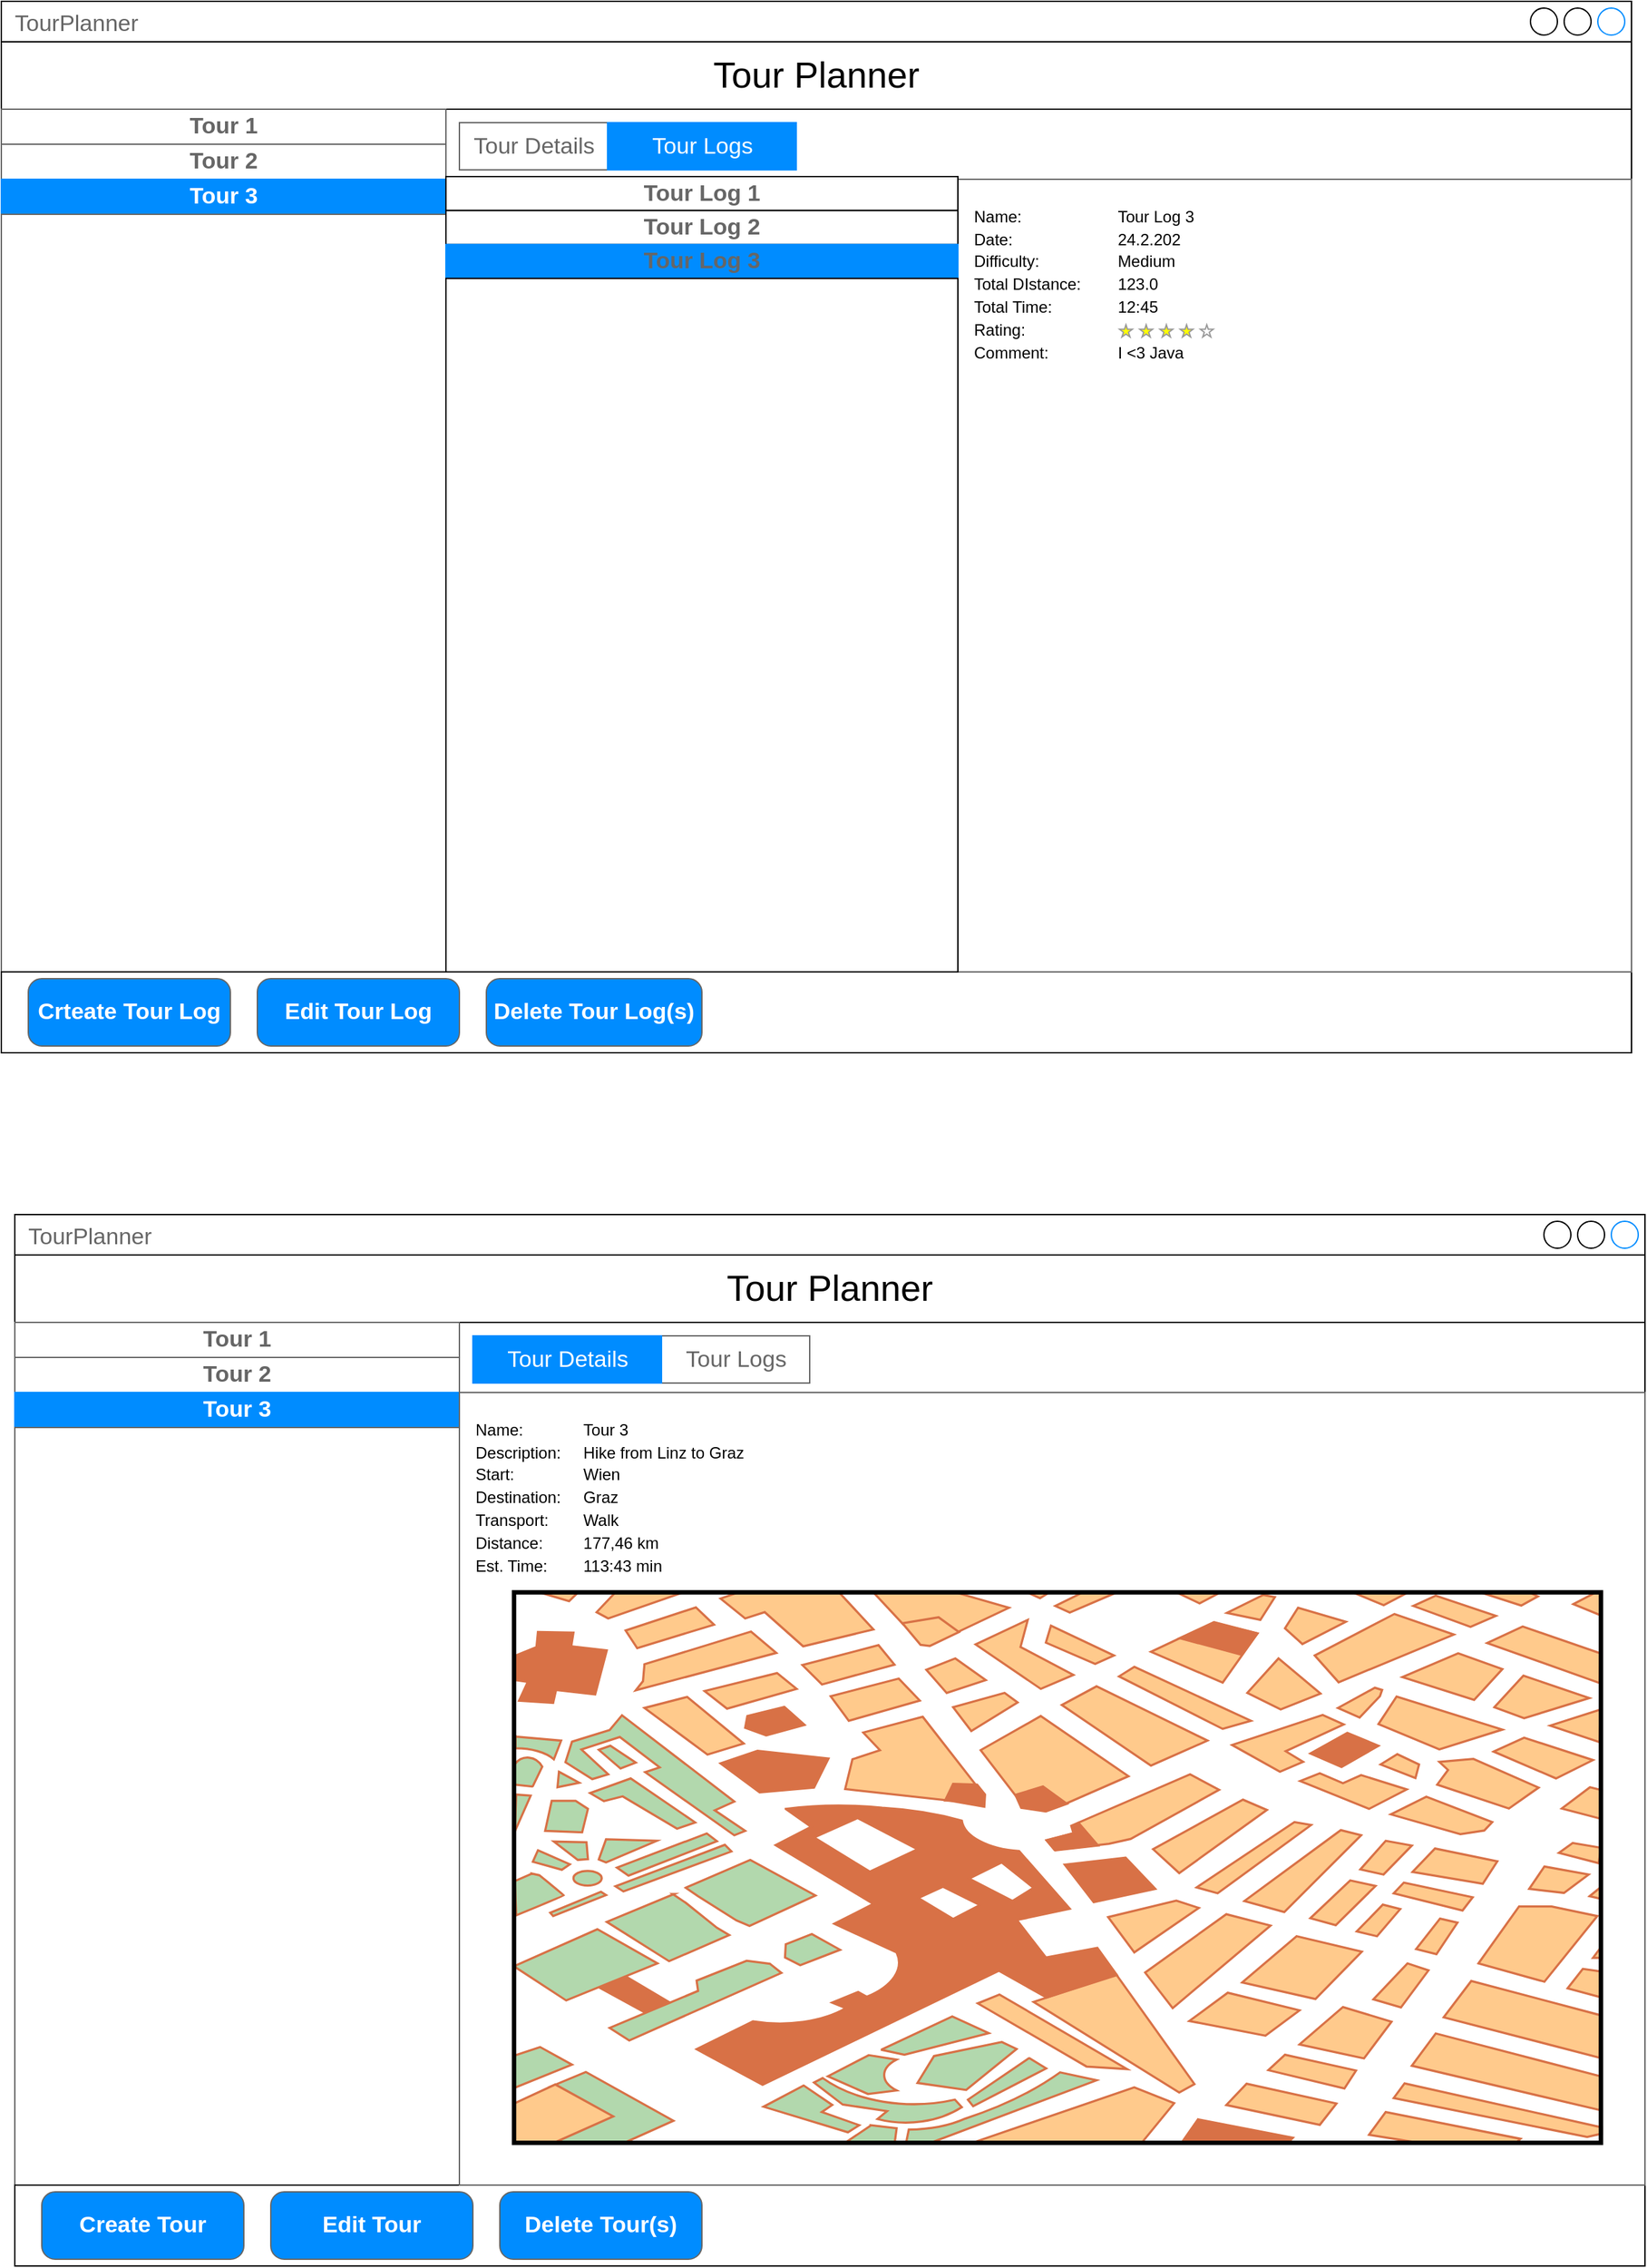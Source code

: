 <mxfile version="26.0.16">
  <diagram name="Page-1" id="03018318-947c-dd8e-b7a3-06fadd420f32">
    <mxGraphModel dx="5940" dy="2733" grid="1" gridSize="10" guides="1" tooltips="1" connect="1" arrows="1" fold="1" page="1" pageScale="1" pageWidth="1100" pageHeight="850" background="#ffffff" math="0" shadow="0">
      <root>
        <mxCell id="0" />
        <mxCell id="1" parent="0" />
        <mxCell id="rQqdEyX6MSEGRScpXds9-1" value="TourPlanner" style="strokeWidth=1;shadow=0;dashed=0;align=center;html=1;shape=mxgraph.mockup.containers.window;align=left;verticalAlign=top;spacingLeft=8;strokeColor2=#008cff;strokeColor3=#c4c4c4;fontColor=#666666;mainText=;fontSize=17;labelBackgroundColor=none;whiteSpace=wrap;" vertex="1" parent="1">
          <mxGeometry x="-2400" y="20" width="1210" height="780" as="geometry" />
        </mxCell>
        <mxCell id="rQqdEyX6MSEGRScpXds9-2" value="&lt;font style=&quot;font-size: 27px;&quot;&gt;Tour Planner&lt;/font&gt;" style="rounded=0;whiteSpace=wrap;html=1;" vertex="1" parent="1">
          <mxGeometry x="-2400" y="50" width="1210" height="50" as="geometry" />
        </mxCell>
        <mxCell id="rQqdEyX6MSEGRScpXds9-3" value="" style="swimlane;strokeColor=#666666;swimlaneFillColor=#FFFFFF;fillColor=#ffffff;fontColor=#008CFF;fontStyle=0;childLayout=stackLayout;horizontal=1;startSize=0;horizontalStack=0;resizeParent=1;resizeParentMax=0;resizeLast=0;collapsible=0;marginBottom=0;whiteSpace=wrap;html=1;fontSize=17;" vertex="1" parent="1">
          <mxGeometry x="-2400" y="100" width="330" height="640" as="geometry" />
        </mxCell>
        <mxCell id="rQqdEyX6MSEGRScpXds9-4" value="Tour 1" style="text;spacing=0;strokeColor=inherit;align=center;verticalAlign=middle;overflow=hidden;points=[[0,0.5],[1,0.5]];portConstraint=eastwest;rotatable=0;whiteSpace=wrap;html=1;fillColor=inherit;fontColor=#666666;fontStyle=1;fontSize=17;" vertex="1" parent="rQqdEyX6MSEGRScpXds9-3">
          <mxGeometry width="330" height="26" as="geometry" />
        </mxCell>
        <mxCell id="rQqdEyX6MSEGRScpXds9-5" value="Tour 2" style="text;spacing=0;strokeColor=inherit;align=center;verticalAlign=middle;overflow=hidden;points=[[0,0.5],[1,0.5]];portConstraint=eastwest;rotatable=0;whiteSpace=wrap;html=1;rSize=5;fillColor=inherit;fontStyle=1;fontColor=#666666;fontSize=17;" vertex="1" parent="rQqdEyX6MSEGRScpXds9-3">
          <mxGeometry y="26" width="330" height="26" as="geometry" />
        </mxCell>
        <mxCell id="rQqdEyX6MSEGRScpXds9-6" value="Tour 3" style="text;spacing=0;strokeColor=#008CFF;align=center;verticalAlign=middle;overflow=hidden;points=[[0,0.5],[1,0.5]];portConstraint=eastwest;rotatable=0;whiteSpace=wrap;html=1;rSize=5;fillColor=#008CFF;fontStyle=1;fontColor=#ffffff;fontSize=17;" vertex="1" parent="rQqdEyX6MSEGRScpXds9-3">
          <mxGeometry y="52" width="330" height="26" as="geometry" />
        </mxCell>
        <mxCell id="rQqdEyX6MSEGRScpXds9-7" value="" style="text;spacing=0;strokeColor=inherit;align=center;verticalAlign=middle;overflow=hidden;points=[[0,0.5],[1,0.5]];portConstraint=eastwest;rotatable=0;whiteSpace=wrap;html=1;fillColor=inherit;fontStyle=1;fontColor=#666666;fontSize=17;" vertex="1" parent="rQqdEyX6MSEGRScpXds9-3">
          <mxGeometry y="78" width="330" height="562" as="geometry" />
        </mxCell>
        <mxCell id="rQqdEyX6MSEGRScpXds9-9" value="" style="rounded=0;whiteSpace=wrap;html=1;" vertex="1" parent="1">
          <mxGeometry x="-2400" y="740" width="1210" height="60" as="geometry" />
        </mxCell>
        <mxCell id="rQqdEyX6MSEGRScpXds9-10" value="Crteate Tour Log" style="strokeWidth=1;shadow=0;dashed=0;align=center;html=1;shape=mxgraph.mockup.buttons.button;strokeColor=#666666;fontColor=#ffffff;mainText=;buttonStyle=round;fontSize=17;fontStyle=1;fillColor=#008cff;whiteSpace=wrap;" vertex="1" parent="1">
          <mxGeometry x="-2380" y="745" width="150" height="50" as="geometry" />
        </mxCell>
        <mxCell id="rQqdEyX6MSEGRScpXds9-11" value="Edit Tour Log" style="strokeWidth=1;shadow=0;dashed=0;align=center;html=1;shape=mxgraph.mockup.buttons.button;strokeColor=#666666;fontColor=#ffffff;mainText=;buttonStyle=round;fontSize=17;fontStyle=1;fillColor=#008cff;whiteSpace=wrap;" vertex="1" parent="1">
          <mxGeometry x="-2210" y="745" width="150" height="50" as="geometry" />
        </mxCell>
        <mxCell id="rQqdEyX6MSEGRScpXds9-12" value="Delete Tour Log(s)" style="strokeWidth=1;shadow=0;dashed=0;align=center;html=1;shape=mxgraph.mockup.buttons.button;strokeColor=#666666;fontColor=#ffffff;mainText=;buttonStyle=round;fontSize=17;fontStyle=1;fillColor=#008cff;whiteSpace=wrap;" vertex="1" parent="1">
          <mxGeometry x="-2040" y="745" width="160" height="50" as="geometry" />
        </mxCell>
        <mxCell id="rQqdEyX6MSEGRScpXds9-13" value="" style="strokeWidth=1;shadow=0;dashed=0;align=center;html=1;shape=mxgraph.mockup.containers.marginRect2;rectMarginTop=32;strokeColor=#666666;gradientColor=none;whiteSpace=wrap;" vertex="1" parent="1">
          <mxGeometry x="-2070" y="120" width="880" height="620" as="geometry" />
        </mxCell>
        <mxCell id="rQqdEyX6MSEGRScpXds9-14" value="Tour Details" style="strokeColor=inherit;fillColor=inherit;gradientColor=inherit;strokeWidth=1;shadow=0;dashed=0;align=center;html=1;shape=mxgraph.mockup.containers.rrect;rSize=0;fontSize=17;fontColor=#666666;gradientColor=none;" vertex="1" parent="rQqdEyX6MSEGRScpXds9-13">
          <mxGeometry width="110" height="35" relative="1" as="geometry">
            <mxPoint x="10" y="-10" as="offset" />
          </mxGeometry>
        </mxCell>
        <mxCell id="rQqdEyX6MSEGRScpXds9-15" value="Tour Logs" style="strokeWidth=1;shadow=0;dashed=0;align=center;html=1;shape=mxgraph.mockup.containers.rrect;rSize=0;fontSize=17;fontColor=#ffffff;strokeColor=#008cff;fillColor=#008cff;" vertex="1" parent="rQqdEyX6MSEGRScpXds9-13">
          <mxGeometry width="140" height="35" relative="1" as="geometry">
            <mxPoint x="120" y="-10" as="offset" />
          </mxGeometry>
        </mxCell>
        <mxCell id="rQqdEyX6MSEGRScpXds9-25" value="" style="swimlane;strokeColor=default;swimlaneFillColor=#FFFFFF;fillColor=#ffffff;fontColor=#008CFF;fontStyle=0;childLayout=stackLayout;horizontal=1;startSize=0;horizontalStack=0;resizeParent=1;resizeParentMax=0;resizeLast=0;collapsible=0;marginBottom=0;whiteSpace=wrap;html=1;fontSize=17;swimlaneLine=1;" vertex="1" parent="rQqdEyX6MSEGRScpXds9-13">
          <mxGeometry y="30" width="380" height="590.003" as="geometry" />
        </mxCell>
        <mxCell id="rQqdEyX6MSEGRScpXds9-26" value="Tour Log 1" style="text;spacing=0;strokeColor=inherit;align=center;verticalAlign=middle;overflow=hidden;points=[[0,0.5],[1,0.5]];portConstraint=eastwest;rotatable=0;whiteSpace=wrap;html=1;fillColor=inherit;fontColor=#666666;fontStyle=1;fontSize=17;" vertex="1" parent="rQqdEyX6MSEGRScpXds9-25">
          <mxGeometry width="380" height="25.188" as="geometry" />
        </mxCell>
        <mxCell id="rQqdEyX6MSEGRScpXds9-27" value="Tour Log 2" style="text;spacing=0;strokeColor=inherit;align=center;verticalAlign=middle;overflow=hidden;points=[[0,0.5],[1,0.5]];portConstraint=eastwest;rotatable=0;whiteSpace=wrap;html=1;rSize=5;fillColor=inherit;fontStyle=1;fontColor=#666666;fontSize=17;" vertex="1" parent="rQqdEyX6MSEGRScpXds9-25">
          <mxGeometry y="25.188" width="380" height="25.188" as="geometry" />
        </mxCell>
        <mxCell id="rQqdEyX6MSEGRScpXds9-28" value="&lt;span style=&quot;color: rgb(102, 102, 102);&quot;&gt;Tour Log 3&lt;/span&gt;" style="text;spacing=0;strokeColor=#008CFF;align=center;verticalAlign=middle;overflow=hidden;points=[[0,0.5],[1,0.5]];portConstraint=eastwest;rotatable=0;whiteSpace=wrap;html=1;rSize=5;fillColor=#008CFF;fontStyle=1;fontColor=#ffffff;fontSize=17;" vertex="1" parent="rQqdEyX6MSEGRScpXds9-25">
          <mxGeometry y="50.375" width="380" height="25.188" as="geometry" />
        </mxCell>
        <mxCell id="rQqdEyX6MSEGRScpXds9-29" value="" style="text;spacing=0;strokeColor=inherit;align=center;verticalAlign=middle;overflow=hidden;points=[[0,0.5],[1,0.5]];portConstraint=eastwest;rotatable=0;whiteSpace=wrap;html=1;fillColor=inherit;fontStyle=1;fontColor=#666666;fontSize=17;" vertex="1" parent="rQqdEyX6MSEGRScpXds9-25">
          <mxGeometry y="75.562" width="380" height="514.44" as="geometry" />
        </mxCell>
        <mxCell id="rQqdEyX6MSEGRScpXds9-32" value="&lt;div style=&quot;line-height: 140%;&quot;&gt;Name:&lt;span style=&quot;white-space: pre;&quot;&gt;&#x9;&lt;/span&gt;&lt;span style=&quot;white-space: pre;&quot;&gt;&#x9;&lt;/span&gt;&lt;span style=&quot;white-space: pre;&quot;&gt;&#x9;&lt;/span&gt;Tour Log 3&lt;br&gt;Date:&lt;span style=&quot;white-space: pre;&quot;&gt;&#x9;&lt;/span&gt;&amp;nbsp;&lt;span style=&quot;white-space: pre;&quot;&gt;&#x9;&lt;span style=&quot;white-space: pre;&quot;&gt;&#x9;&lt;/span&gt;&lt;/span&gt;24.2.202&lt;br&gt;Difficulty:&lt;span style=&quot;white-space: pre;&quot;&gt;&#x9;&lt;/span&gt;&lt;span style=&quot;white-space: pre;&quot;&gt;&lt;span style=&quot;white-space: pre;&quot;&gt;&#x9;&lt;span style=&quot;white-space: pre;&quot;&gt;&#x9;&lt;/span&gt;&lt;/span&gt;&lt;/span&gt;Medium&lt;br&gt;Total DIstance:&lt;span style=&quot;white-space: pre;&quot;&gt;&#x9;&lt;/span&gt;123.0&lt;br&gt;&lt;div&gt;Total Time: &lt;span style=&quot;white-space: pre;&quot;&gt;&#x9;&lt;/span&gt;&lt;span style=&quot;white-space: pre;&quot;&gt;&#x9;&lt;/span&gt;12:45&lt;br&gt;Rating:&lt;span style=&quot;white-space: pre;&quot;&gt;&#x9;&lt;/span&gt;&lt;span style=&quot;white-space: pre;&quot;&gt;&#x9;&lt;/span&gt;&lt;span style=&quot;white-space: pre;&quot;&gt;&#x9;&lt;/span&gt;&lt;br&gt;Comment:&lt;span style=&quot;white-space: pre;&quot;&gt;&#x9;&lt;/span&gt;&lt;span style=&quot;white-space: pre;&quot;&gt;&#x9;&lt;/span&gt;I &amp;lt;3 Java&lt;/div&gt;&lt;/div&gt;" style="text;html=1;align=left;verticalAlign=middle;whiteSpace=wrap;rounded=0;" vertex="1" parent="rQqdEyX6MSEGRScpXds9-13">
          <mxGeometry x="390" y="40" width="360" height="140" as="geometry" />
        </mxCell>
        <mxCell id="rQqdEyX6MSEGRScpXds9-56" value="" style="verticalLabelPosition=bottom;shadow=0;dashed=0;align=center;html=1;verticalAlign=top;strokeWidth=1;shape=mxgraph.mockup.misc.rating;strokeColor=#999999;fillColor=#ffff00;emptyFillColor=#ffffff;grade=4;ratingScale=5;ratingStyle=star;" vertex="1" parent="rQqdEyX6MSEGRScpXds9-13">
          <mxGeometry x="500" y="140" width="100" height="10" as="geometry" />
        </mxCell>
        <mxCell id="rQqdEyX6MSEGRScpXds9-35" value="TourPlanner" style="strokeWidth=1;shadow=0;dashed=0;align=center;html=1;shape=mxgraph.mockup.containers.window;align=left;verticalAlign=top;spacingLeft=8;strokeColor2=#008cff;strokeColor3=#c4c4c4;fontColor=#666666;mainText=;fontSize=17;labelBackgroundColor=none;whiteSpace=wrap;" vertex="1" parent="1">
          <mxGeometry x="-2390" y="920" width="1210" height="780" as="geometry" />
        </mxCell>
        <mxCell id="rQqdEyX6MSEGRScpXds9-36" value="&lt;font style=&quot;font-size: 27px;&quot;&gt;Tour Planner&lt;/font&gt;" style="rounded=0;whiteSpace=wrap;html=1;" vertex="1" parent="1">
          <mxGeometry x="-2390" y="950" width="1210" height="50" as="geometry" />
        </mxCell>
        <mxCell id="rQqdEyX6MSEGRScpXds9-37" value="" style="swimlane;strokeColor=#666666;swimlaneFillColor=#FFFFFF;fillColor=#ffffff;fontColor=#008CFF;fontStyle=0;childLayout=stackLayout;horizontal=1;startSize=0;horizontalStack=0;resizeParent=1;resizeParentMax=0;resizeLast=0;collapsible=0;marginBottom=0;whiteSpace=wrap;html=1;fontSize=17;" vertex="1" parent="1">
          <mxGeometry x="-2390" y="1000" width="330" height="640" as="geometry" />
        </mxCell>
        <mxCell id="rQqdEyX6MSEGRScpXds9-38" value="Tour 1" style="text;spacing=0;strokeColor=inherit;align=center;verticalAlign=middle;overflow=hidden;points=[[0,0.5],[1,0.5]];portConstraint=eastwest;rotatable=0;whiteSpace=wrap;html=1;fillColor=inherit;fontColor=#666666;fontStyle=1;fontSize=17;" vertex="1" parent="rQqdEyX6MSEGRScpXds9-37">
          <mxGeometry width="330" height="26" as="geometry" />
        </mxCell>
        <mxCell id="rQqdEyX6MSEGRScpXds9-39" value="Tour 2" style="text;spacing=0;strokeColor=inherit;align=center;verticalAlign=middle;overflow=hidden;points=[[0,0.5],[1,0.5]];portConstraint=eastwest;rotatable=0;whiteSpace=wrap;html=1;rSize=5;fillColor=inherit;fontStyle=1;fontColor=#666666;fontSize=17;" vertex="1" parent="rQqdEyX6MSEGRScpXds9-37">
          <mxGeometry y="26" width="330" height="26" as="geometry" />
        </mxCell>
        <mxCell id="rQqdEyX6MSEGRScpXds9-40" value="Tour 3" style="text;spacing=0;strokeColor=#008CFF;align=center;verticalAlign=middle;overflow=hidden;points=[[0,0.5],[1,0.5]];portConstraint=eastwest;rotatable=0;whiteSpace=wrap;html=1;rSize=5;fillColor=#008CFF;fontStyle=1;fontColor=#ffffff;fontSize=17;" vertex="1" parent="rQqdEyX6MSEGRScpXds9-37">
          <mxGeometry y="52" width="330" height="26" as="geometry" />
        </mxCell>
        <mxCell id="rQqdEyX6MSEGRScpXds9-41" value="" style="text;spacing=0;strokeColor=inherit;align=center;verticalAlign=middle;overflow=hidden;points=[[0,0.5],[1,0.5]];portConstraint=eastwest;rotatable=0;whiteSpace=wrap;html=1;fillColor=inherit;fontStyle=1;fontColor=#666666;fontSize=17;" vertex="1" parent="rQqdEyX6MSEGRScpXds9-37">
          <mxGeometry y="78" width="330" height="562" as="geometry" />
        </mxCell>
        <mxCell id="rQqdEyX6MSEGRScpXds9-42" value="" style="rounded=0;whiteSpace=wrap;html=1;" vertex="1" parent="1">
          <mxGeometry x="-2390" y="1640" width="1210" height="60" as="geometry" />
        </mxCell>
        <mxCell id="rQqdEyX6MSEGRScpXds9-43" value="Create Tour" style="strokeWidth=1;shadow=0;dashed=0;align=center;html=1;shape=mxgraph.mockup.buttons.button;strokeColor=#666666;fontColor=#ffffff;mainText=;buttonStyle=round;fontSize=17;fontStyle=1;fillColor=#008cff;whiteSpace=wrap;" vertex="1" parent="1">
          <mxGeometry x="-2370" y="1645" width="150" height="50" as="geometry" />
        </mxCell>
        <mxCell id="rQqdEyX6MSEGRScpXds9-44" value="Edit Tour" style="strokeWidth=1;shadow=0;dashed=0;align=center;html=1;shape=mxgraph.mockup.buttons.button;strokeColor=#666666;fontColor=#ffffff;mainText=;buttonStyle=round;fontSize=17;fontStyle=1;fillColor=#008cff;whiteSpace=wrap;" vertex="1" parent="1">
          <mxGeometry x="-2200" y="1645" width="150" height="50" as="geometry" />
        </mxCell>
        <mxCell id="rQqdEyX6MSEGRScpXds9-45" value="Delete Tour(s)" style="strokeWidth=1;shadow=0;dashed=0;align=center;html=1;shape=mxgraph.mockup.buttons.button;strokeColor=#666666;fontColor=#ffffff;mainText=;buttonStyle=round;fontSize=17;fontStyle=1;fillColor=#008cff;whiteSpace=wrap;" vertex="1" parent="1">
          <mxGeometry x="-2030" y="1645" width="150" height="50" as="geometry" />
        </mxCell>
        <mxCell id="rQqdEyX6MSEGRScpXds9-46" value="" style="strokeWidth=1;shadow=0;dashed=0;align=center;html=1;shape=mxgraph.mockup.containers.marginRect2;rectMarginTop=32;strokeColor=#666666;gradientColor=none;whiteSpace=wrap;" vertex="1" parent="1">
          <mxGeometry x="-2060" y="1020" width="880" height="620" as="geometry" />
        </mxCell>
        <mxCell id="rQqdEyX6MSEGRScpXds9-47" value="Tour Logs" style="strokeColor=inherit;fillColor=inherit;gradientColor=inherit;strokeWidth=1;shadow=0;dashed=0;align=center;html=1;shape=mxgraph.mockup.containers.rrect;rSize=0;fontSize=17;fontColor=#666666;gradientColor=none;" vertex="1" parent="rQqdEyX6MSEGRScpXds9-46">
          <mxGeometry width="110" height="35" relative="1" as="geometry">
            <mxPoint x="150" y="-10" as="offset" />
          </mxGeometry>
        </mxCell>
        <mxCell id="rQqdEyX6MSEGRScpXds9-48" value="Tour Details" style="strokeWidth=1;shadow=0;dashed=0;align=center;html=1;shape=mxgraph.mockup.containers.rrect;rSize=0;fontSize=17;fontColor=#ffffff;strokeColor=#008cff;fillColor=#008cff;" vertex="1" parent="rQqdEyX6MSEGRScpXds9-46">
          <mxGeometry width="140" height="35" relative="1" as="geometry">
            <mxPoint x="10" y="-10" as="offset" />
          </mxGeometry>
        </mxCell>
        <mxCell id="rQqdEyX6MSEGRScpXds9-54" value="&lt;div style=&quot;line-height: 140%;&quot;&gt;Name:&lt;span style=&quot;white-space: pre;&quot;&gt;&#x9;&lt;/span&gt;&lt;span style=&quot;white-space: pre;&quot;&gt;&#x9;&lt;/span&gt;Tour 3&lt;br&gt;Description:&lt;span style=&quot;white-space: pre;&quot;&gt;&#x9;&lt;/span&gt;Hike from Linz to Graz&lt;br&gt;Start:&lt;span style=&quot;white-space: pre;&quot;&gt;&#x9;&lt;/span&gt;&lt;span style=&quot;white-space: pre;&quot;&gt;&#x9;&lt;/span&gt;Wien&lt;br&gt;Destination:&lt;span style=&quot;white-space: pre;&quot;&gt;&#x9;&lt;/span&gt;Graz&lt;br&gt;&lt;div&gt;Transport:&lt;span style=&quot;white-space: pre;&quot;&gt;&#x9;&lt;/span&gt;Walk&lt;/div&gt;&lt;div&gt;Distance:&lt;span style=&quot;white-space: pre;&quot;&gt;&#x9;&lt;/span&gt;&lt;span style=&quot;white-space: pre;&quot;&gt;&#x9;&lt;/span&gt;177,46 km&lt;br&gt;&lt;/div&gt;&lt;div&gt;Est. Time:&lt;span style=&quot;white-space: pre;&quot;&gt;&#x9;&lt;/span&gt;113:43 min&lt;/div&gt;&lt;/div&gt;" style="text;html=1;align=left;verticalAlign=middle;whiteSpace=wrap;rounded=0;" vertex="1" parent="rQqdEyX6MSEGRScpXds9-46">
          <mxGeometry x="10" y="40" width="360" height="140" as="geometry" />
        </mxCell>
        <mxCell id="rQqdEyX6MSEGRScpXds9-55" value="" style="verticalLabelPosition=bottom;shadow=0;dashed=0;align=center;html=1;verticalAlign=top;strokeWidth=1;shape=mxgraph.mockup.misc.map;" vertex="1" parent="rQqdEyX6MSEGRScpXds9-46">
          <mxGeometry x="40" y="180" width="810" height="410" as="geometry" />
        </mxCell>
      </root>
    </mxGraphModel>
  </diagram>
</mxfile>
